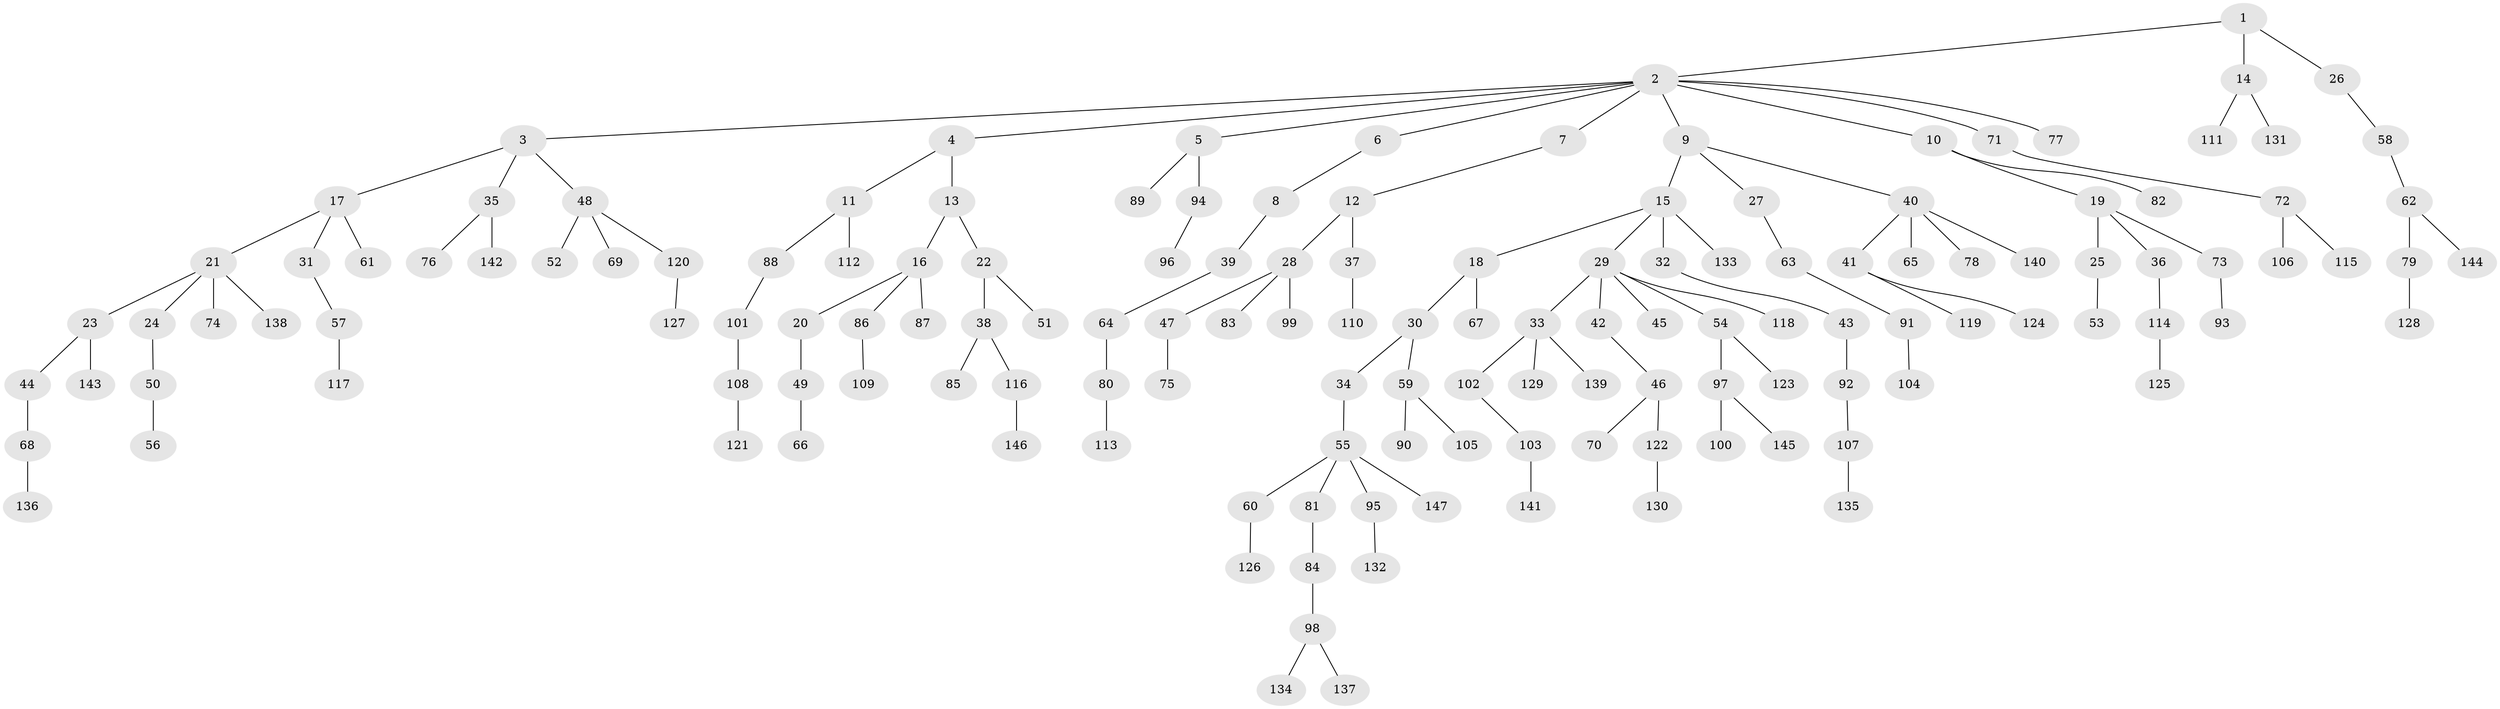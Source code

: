 // Generated by graph-tools (version 1.1) at 2025/15/03/09/25 04:15:34]
// undirected, 147 vertices, 146 edges
graph export_dot {
graph [start="1"]
  node [color=gray90,style=filled];
  1;
  2;
  3;
  4;
  5;
  6;
  7;
  8;
  9;
  10;
  11;
  12;
  13;
  14;
  15;
  16;
  17;
  18;
  19;
  20;
  21;
  22;
  23;
  24;
  25;
  26;
  27;
  28;
  29;
  30;
  31;
  32;
  33;
  34;
  35;
  36;
  37;
  38;
  39;
  40;
  41;
  42;
  43;
  44;
  45;
  46;
  47;
  48;
  49;
  50;
  51;
  52;
  53;
  54;
  55;
  56;
  57;
  58;
  59;
  60;
  61;
  62;
  63;
  64;
  65;
  66;
  67;
  68;
  69;
  70;
  71;
  72;
  73;
  74;
  75;
  76;
  77;
  78;
  79;
  80;
  81;
  82;
  83;
  84;
  85;
  86;
  87;
  88;
  89;
  90;
  91;
  92;
  93;
  94;
  95;
  96;
  97;
  98;
  99;
  100;
  101;
  102;
  103;
  104;
  105;
  106;
  107;
  108;
  109;
  110;
  111;
  112;
  113;
  114;
  115;
  116;
  117;
  118;
  119;
  120;
  121;
  122;
  123;
  124;
  125;
  126;
  127;
  128;
  129;
  130;
  131;
  132;
  133;
  134;
  135;
  136;
  137;
  138;
  139;
  140;
  141;
  142;
  143;
  144;
  145;
  146;
  147;
  1 -- 2;
  1 -- 14;
  1 -- 26;
  2 -- 3;
  2 -- 4;
  2 -- 5;
  2 -- 6;
  2 -- 7;
  2 -- 9;
  2 -- 10;
  2 -- 71;
  2 -- 77;
  3 -- 17;
  3 -- 35;
  3 -- 48;
  4 -- 11;
  4 -- 13;
  5 -- 89;
  5 -- 94;
  6 -- 8;
  7 -- 12;
  8 -- 39;
  9 -- 15;
  9 -- 27;
  9 -- 40;
  10 -- 19;
  10 -- 82;
  11 -- 88;
  11 -- 112;
  12 -- 28;
  12 -- 37;
  13 -- 16;
  13 -- 22;
  14 -- 111;
  14 -- 131;
  15 -- 18;
  15 -- 29;
  15 -- 32;
  15 -- 133;
  16 -- 20;
  16 -- 86;
  16 -- 87;
  17 -- 21;
  17 -- 31;
  17 -- 61;
  18 -- 30;
  18 -- 67;
  19 -- 25;
  19 -- 36;
  19 -- 73;
  20 -- 49;
  21 -- 23;
  21 -- 24;
  21 -- 74;
  21 -- 138;
  22 -- 38;
  22 -- 51;
  23 -- 44;
  23 -- 143;
  24 -- 50;
  25 -- 53;
  26 -- 58;
  27 -- 63;
  28 -- 47;
  28 -- 83;
  28 -- 99;
  29 -- 33;
  29 -- 42;
  29 -- 45;
  29 -- 54;
  29 -- 118;
  30 -- 34;
  30 -- 59;
  31 -- 57;
  32 -- 43;
  33 -- 102;
  33 -- 129;
  33 -- 139;
  34 -- 55;
  35 -- 76;
  35 -- 142;
  36 -- 114;
  37 -- 110;
  38 -- 85;
  38 -- 116;
  39 -- 64;
  40 -- 41;
  40 -- 65;
  40 -- 78;
  40 -- 140;
  41 -- 119;
  41 -- 124;
  42 -- 46;
  43 -- 92;
  44 -- 68;
  46 -- 70;
  46 -- 122;
  47 -- 75;
  48 -- 52;
  48 -- 69;
  48 -- 120;
  49 -- 66;
  50 -- 56;
  54 -- 97;
  54 -- 123;
  55 -- 60;
  55 -- 81;
  55 -- 95;
  55 -- 147;
  57 -- 117;
  58 -- 62;
  59 -- 90;
  59 -- 105;
  60 -- 126;
  62 -- 79;
  62 -- 144;
  63 -- 91;
  64 -- 80;
  68 -- 136;
  71 -- 72;
  72 -- 106;
  72 -- 115;
  73 -- 93;
  79 -- 128;
  80 -- 113;
  81 -- 84;
  84 -- 98;
  86 -- 109;
  88 -- 101;
  91 -- 104;
  92 -- 107;
  94 -- 96;
  95 -- 132;
  97 -- 100;
  97 -- 145;
  98 -- 134;
  98 -- 137;
  101 -- 108;
  102 -- 103;
  103 -- 141;
  107 -- 135;
  108 -- 121;
  114 -- 125;
  116 -- 146;
  120 -- 127;
  122 -- 130;
}
